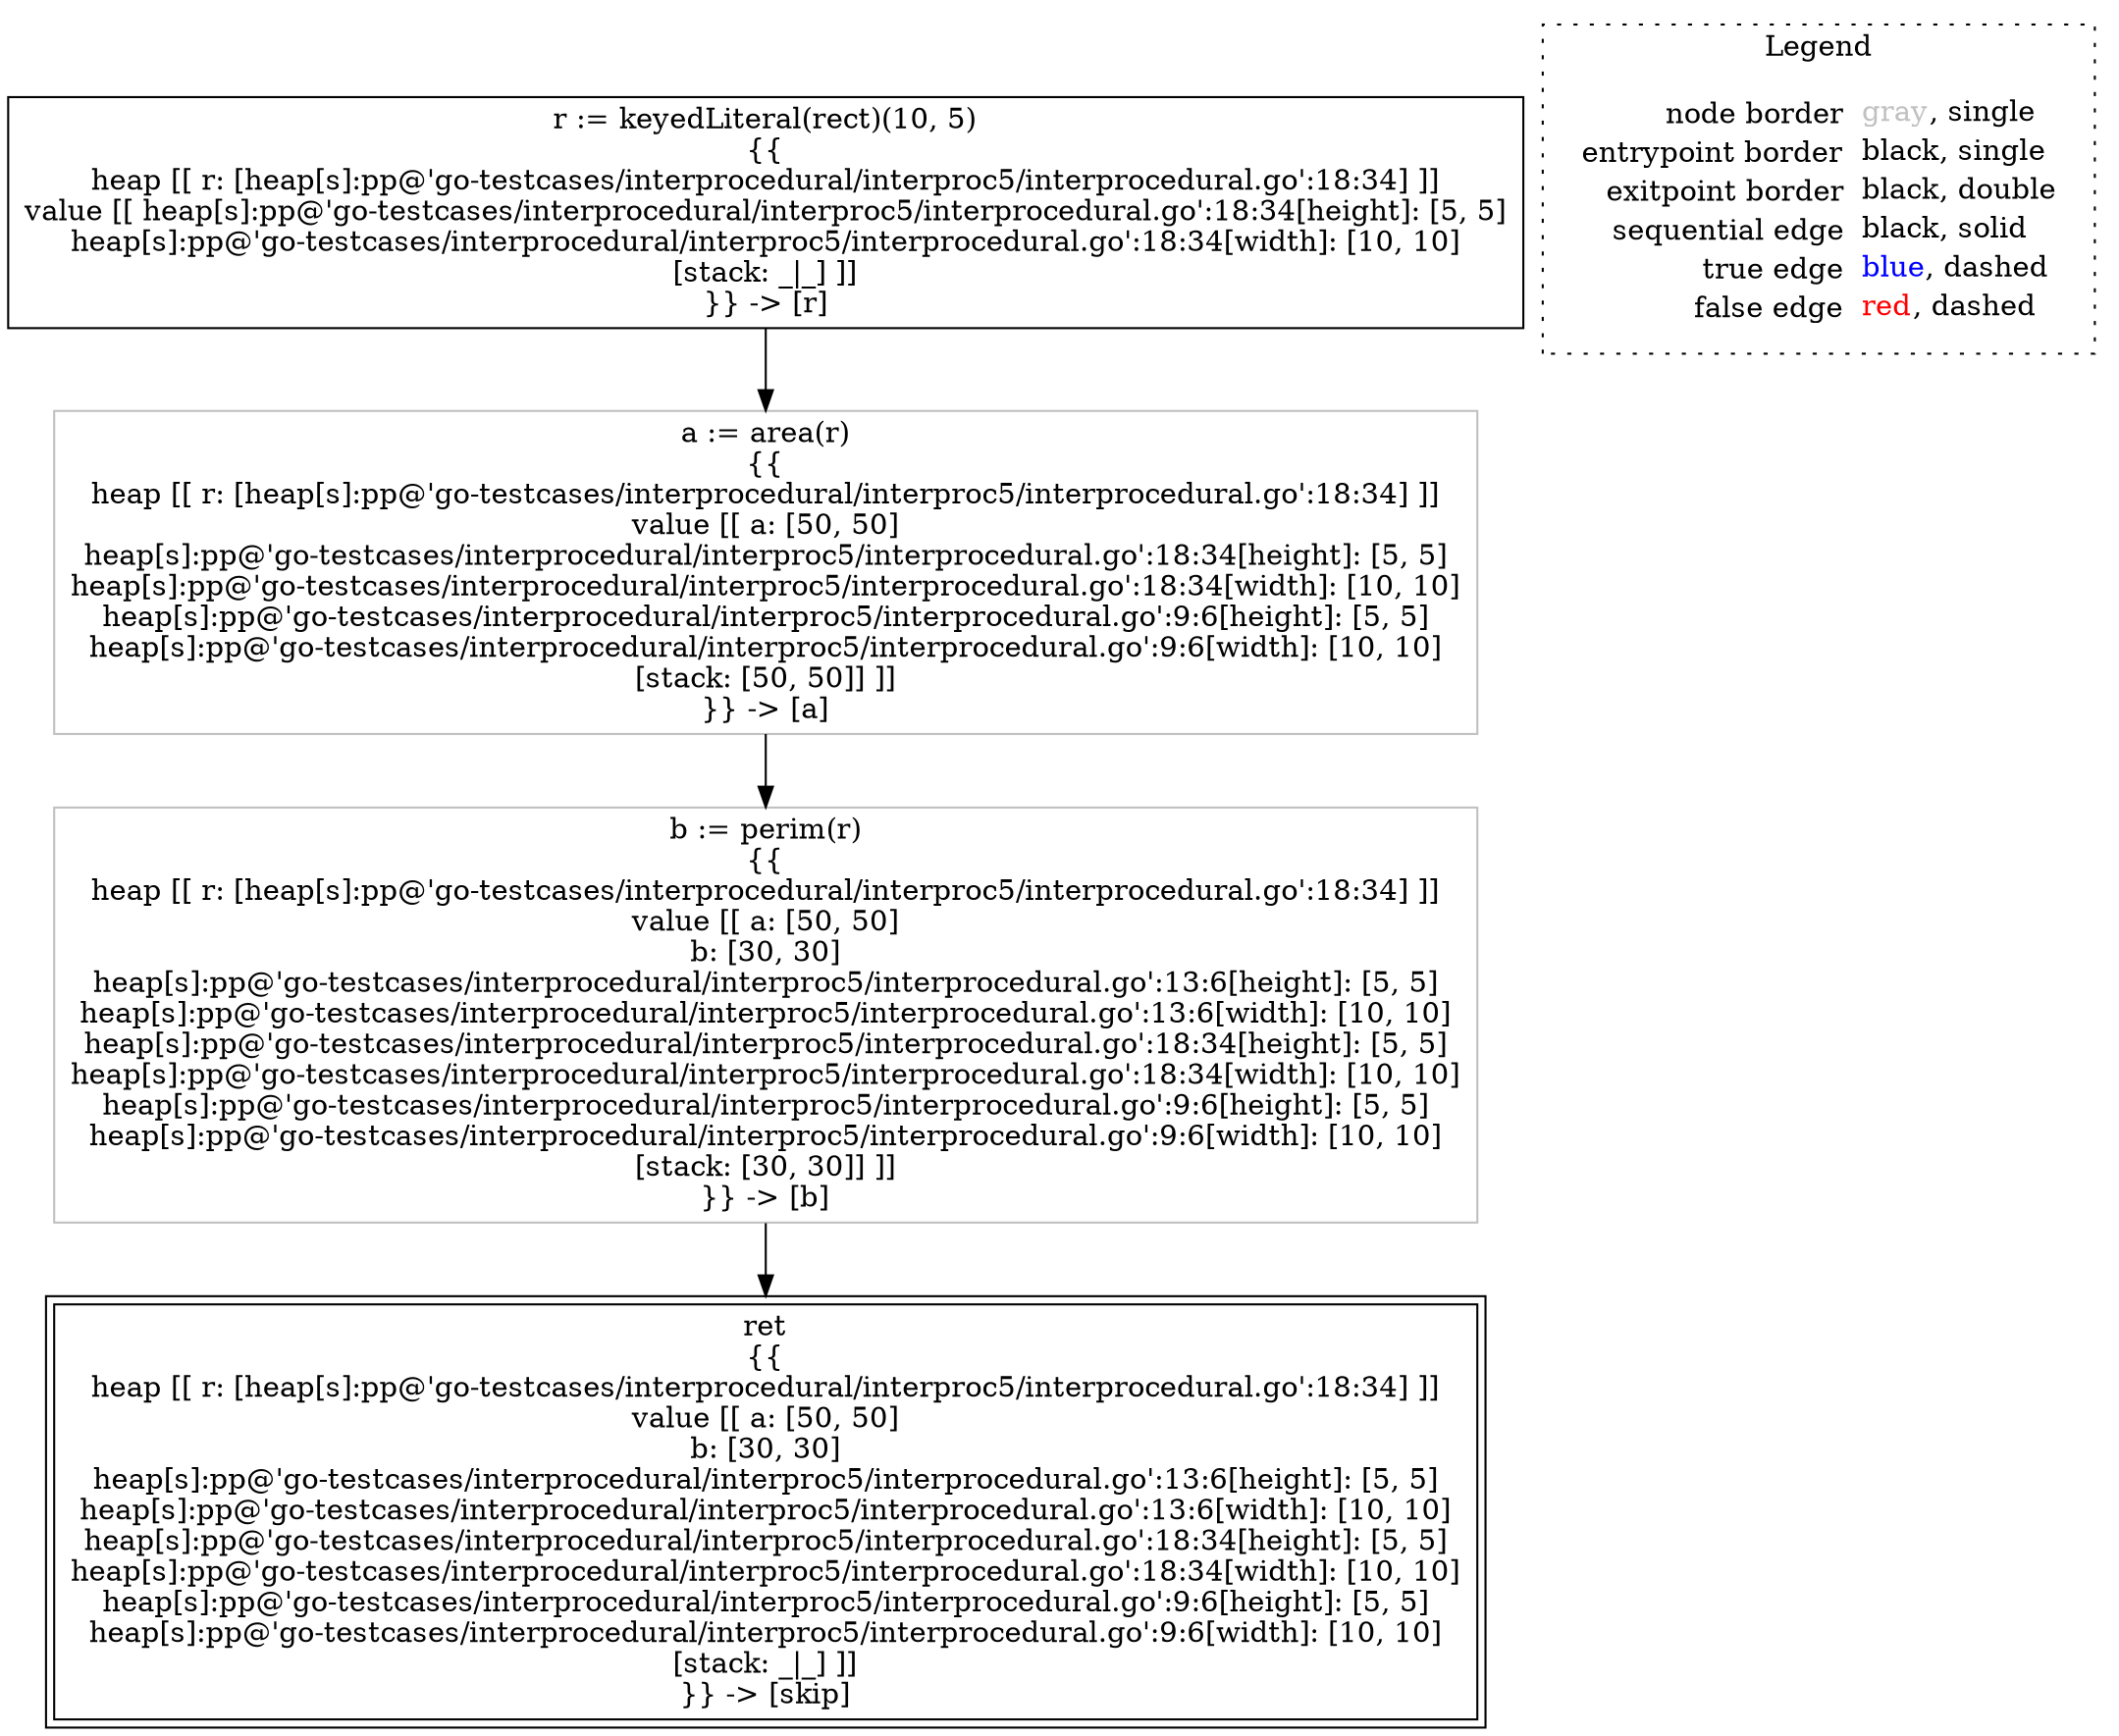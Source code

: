 digraph {
	"node0" [shape="rect",color="black",label=<r := keyedLiteral(rect)(10, 5)<BR/>{{<BR/>heap [[ r: [heap[s]:pp@'go-testcases/interprocedural/interproc5/interprocedural.go':18:34] ]]<BR/>value [[ heap[s]:pp@'go-testcases/interprocedural/interproc5/interprocedural.go':18:34[height]: [5, 5]<BR/>heap[s]:pp@'go-testcases/interprocedural/interproc5/interprocedural.go':18:34[width]: [10, 10]<BR/>[stack: _|_] ]]<BR/>}} -&gt; [r]>];
	"node1" [shape="rect",color="gray",label=<b := perim(r)<BR/>{{<BR/>heap [[ r: [heap[s]:pp@'go-testcases/interprocedural/interproc5/interprocedural.go':18:34] ]]<BR/>value [[ a: [50, 50]<BR/>b: [30, 30]<BR/>heap[s]:pp@'go-testcases/interprocedural/interproc5/interprocedural.go':13:6[height]: [5, 5]<BR/>heap[s]:pp@'go-testcases/interprocedural/interproc5/interprocedural.go':13:6[width]: [10, 10]<BR/>heap[s]:pp@'go-testcases/interprocedural/interproc5/interprocedural.go':18:34[height]: [5, 5]<BR/>heap[s]:pp@'go-testcases/interprocedural/interproc5/interprocedural.go':18:34[width]: [10, 10]<BR/>heap[s]:pp@'go-testcases/interprocedural/interproc5/interprocedural.go':9:6[height]: [5, 5]<BR/>heap[s]:pp@'go-testcases/interprocedural/interproc5/interprocedural.go':9:6[width]: [10, 10]<BR/>[stack: [30, 30]] ]]<BR/>}} -&gt; [b]>];
	"node2" [shape="rect",color="gray",label=<a := area(r)<BR/>{{<BR/>heap [[ r: [heap[s]:pp@'go-testcases/interprocedural/interproc5/interprocedural.go':18:34] ]]<BR/>value [[ a: [50, 50]<BR/>heap[s]:pp@'go-testcases/interprocedural/interproc5/interprocedural.go':18:34[height]: [5, 5]<BR/>heap[s]:pp@'go-testcases/interprocedural/interproc5/interprocedural.go':18:34[width]: [10, 10]<BR/>heap[s]:pp@'go-testcases/interprocedural/interproc5/interprocedural.go':9:6[height]: [5, 5]<BR/>heap[s]:pp@'go-testcases/interprocedural/interproc5/interprocedural.go':9:6[width]: [10, 10]<BR/>[stack: [50, 50]] ]]<BR/>}} -&gt; [a]>];
	"node3" [shape="rect",color="black",peripheries="2",label=<ret<BR/>{{<BR/>heap [[ r: [heap[s]:pp@'go-testcases/interprocedural/interproc5/interprocedural.go':18:34] ]]<BR/>value [[ a: [50, 50]<BR/>b: [30, 30]<BR/>heap[s]:pp@'go-testcases/interprocedural/interproc5/interprocedural.go':13:6[height]: [5, 5]<BR/>heap[s]:pp@'go-testcases/interprocedural/interproc5/interprocedural.go':13:6[width]: [10, 10]<BR/>heap[s]:pp@'go-testcases/interprocedural/interproc5/interprocedural.go':18:34[height]: [5, 5]<BR/>heap[s]:pp@'go-testcases/interprocedural/interproc5/interprocedural.go':18:34[width]: [10, 10]<BR/>heap[s]:pp@'go-testcases/interprocedural/interproc5/interprocedural.go':9:6[height]: [5, 5]<BR/>heap[s]:pp@'go-testcases/interprocedural/interproc5/interprocedural.go':9:6[width]: [10, 10]<BR/>[stack: _|_] ]]<BR/>}} -&gt; [skip]>];
	"node1" -> "node3" [color="black"];
	"node0" -> "node2" [color="black"];
	"node2" -> "node1" [color="black"];
subgraph cluster_legend {
	label="Legend";
	style=dotted;
	node [shape=plaintext];
	"legend" [label=<<table border="0" cellpadding="2" cellspacing="0" cellborder="0"><tr><td align="right">node border&nbsp;</td><td align="left"><font color="gray">gray</font>, single</td></tr><tr><td align="right">entrypoint border&nbsp;</td><td align="left"><font color="black">black</font>, single</td></tr><tr><td align="right">exitpoint border&nbsp;</td><td align="left"><font color="black">black</font>, double</td></tr><tr><td align="right">sequential edge&nbsp;</td><td align="left"><font color="black">black</font>, solid</td></tr><tr><td align="right">true edge&nbsp;</td><td align="left"><font color="blue">blue</font>, dashed</td></tr><tr><td align="right">false edge&nbsp;</td><td align="left"><font color="red">red</font>, dashed</td></tr></table>>];
}

}
